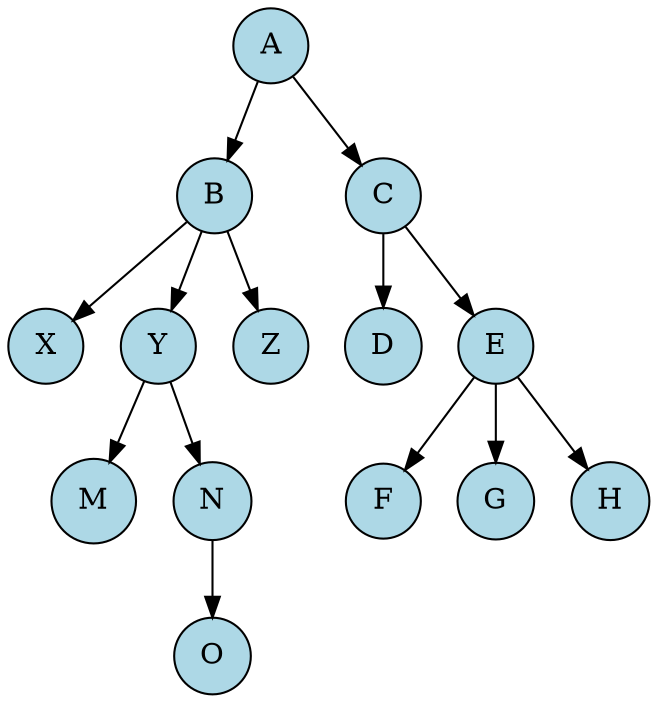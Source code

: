 digraph ArvoreBinaria {
node [shape=circle, style=filled, color=black, fillcolor="#Add8e6"];
edge [color=black];

A -> B;
A -> C;

B -> X;
B -> Y;
B -> Z; 
Y -> M;
Y -> N;

N -> O;

C -> D;
C -> E;

E -> F;
E -> G;
E -> H;

}
